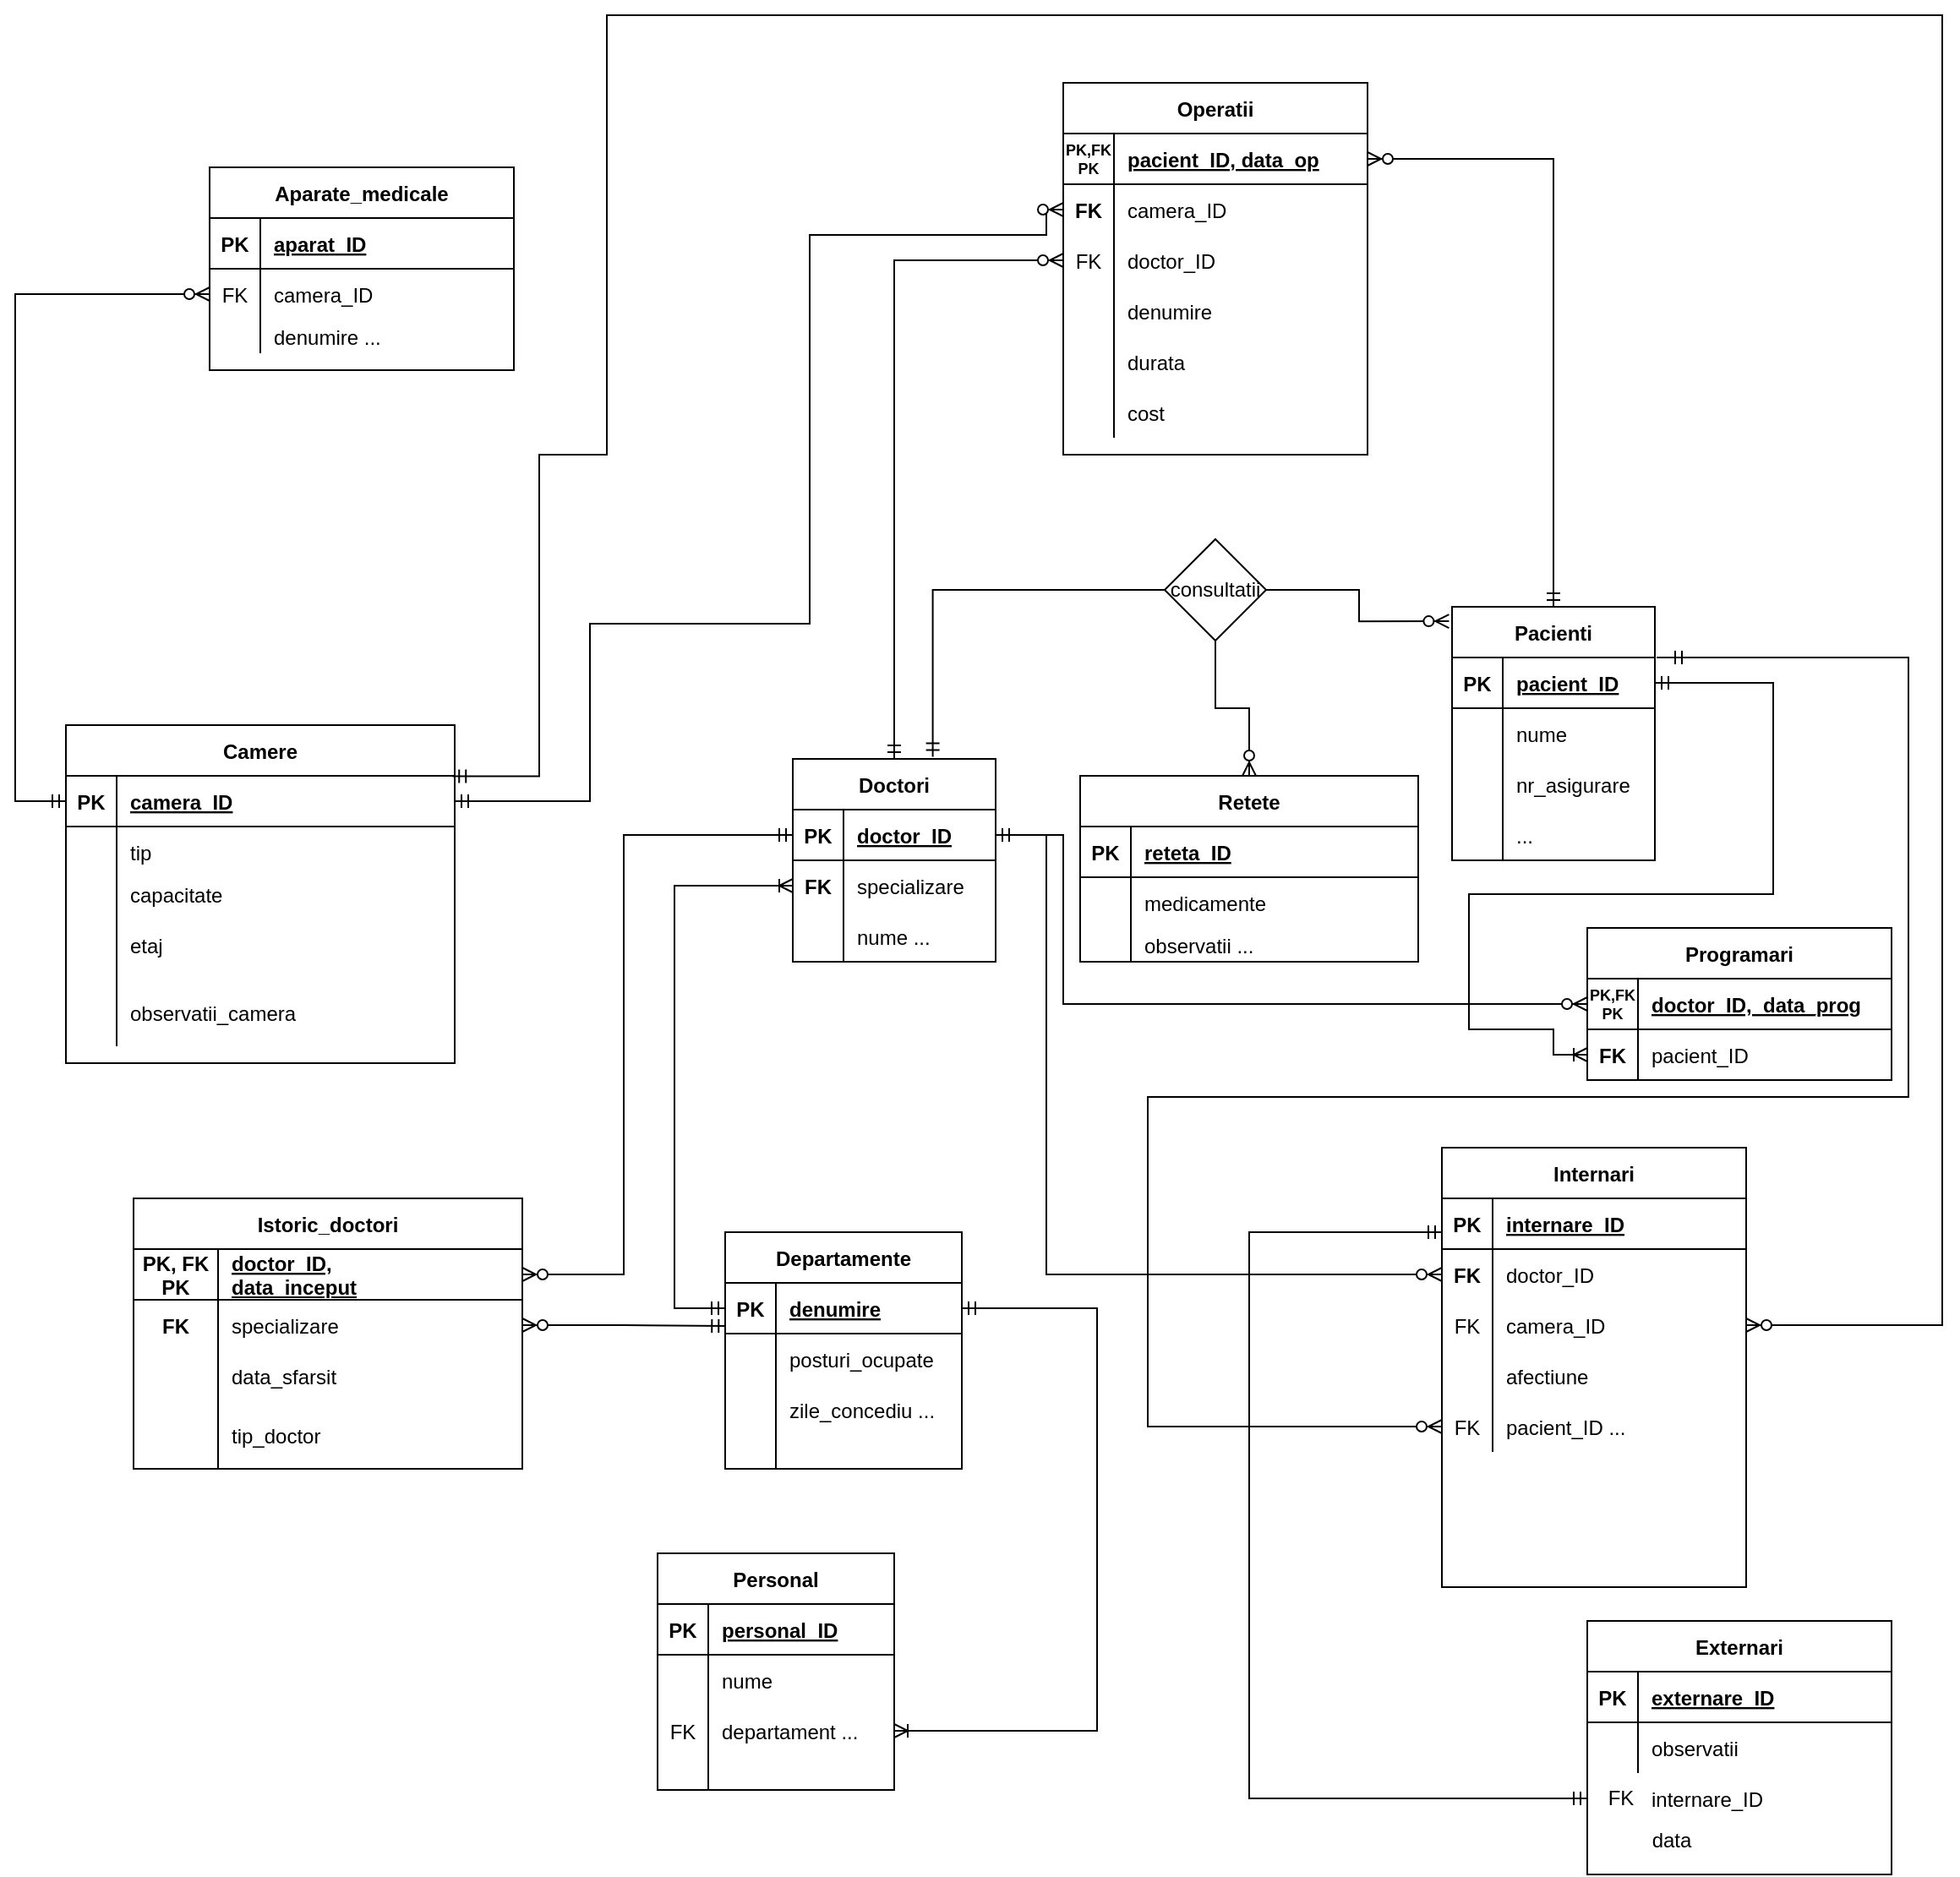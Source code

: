 <mxfile version="14.7.1" type="device"><diagram id="8ZldRxzCx6d4DAwjMhOA" name="Page-1"><mxGraphModel dx="3494" dy="3937" grid="1" gridSize="10" guides="1" tooltips="1" connect="1" arrows="1" fold="1" page="1" pageScale="1" pageWidth="2500" pageHeight="3500" math="0" shadow="0"><root><mxCell id="0"/><mxCell id="1" parent="0"/><mxCell id="UroVToRw_kuczJ6764bE-1" style="edgeStyle=orthogonalEdgeStyle;rounded=0;orthogonalLoop=1;jettySize=auto;html=1;entryX=1;entryY=0.5;entryDx=0;entryDy=0;endArrow=none;endFill=0;startArrow=ERzeroToMany;startFill=1;exitX=-0.015;exitY=0.057;exitDx=0;exitDy=0;exitPerimeter=0;" parent="1" source="UroVToRw_kuczJ6764bE-166" target="UroVToRw_kuczJ6764bE-25" edge="1"><mxGeometry relative="1" as="geometry"><mxPoint x="580" y="340" as="sourcePoint"/></mxGeometry></mxCell><mxCell id="UroVToRw_kuczJ6764bE-5" style="edgeStyle=orthogonalEdgeStyle;rounded=0;orthogonalLoop=1;jettySize=auto;html=1;entryX=0.5;entryY=1;entryDx=0;entryDy=0;endArrow=none;endFill=0;startArrow=ERzeroToMany;startFill=1;exitX=0.5;exitY=0;exitDx=0;exitDy=0;" parent="1" source="UroVToRw_kuczJ6764bE-139" target="UroVToRw_kuczJ6764bE-25" edge="1"><mxGeometry relative="1" as="geometry"><mxPoint x="444" y="420" as="sourcePoint"/></mxGeometry></mxCell><mxCell id="UroVToRw_kuczJ6764bE-7" style="edgeStyle=orthogonalEdgeStyle;rounded=0;orthogonalLoop=1;jettySize=auto;html=1;endArrow=ERzeroToMany;endFill=1;startArrow=ERmandOne;startFill=0;entryX=0;entryY=0.5;entryDx=0;entryDy=0;exitX=0;exitY=0.5;exitDx=0;exitDy=0;" parent="1" source="UroVToRw_kuczJ6764bE-95" target="UroVToRw_kuczJ6764bE-45" edge="1"><mxGeometry relative="1" as="geometry"><Array as="points"><mxPoint x="-180" y="405"/><mxPoint x="-180" y="105"/></Array><mxPoint x="80" y="170" as="targetPoint"/><mxPoint x="25" y="330" as="sourcePoint"/></mxGeometry></mxCell><mxCell id="UroVToRw_kuczJ6764bE-20" style="edgeStyle=orthogonalEdgeStyle;rounded=0;orthogonalLoop=1;jettySize=auto;html=1;endArrow=ERmandOne;endFill=0;startArrow=ERmandOne;startFill=0;entryX=0;entryY=0.5;entryDx=0;entryDy=0;" parent="1" source="UroVToRw_kuczJ6764bE-123" target="xK3byIi1M1SAF1Bsn3qC-8" edge="1"><mxGeometry relative="1" as="geometry"><mxPoint x="750" y="760" as="sourcePoint"/><mxPoint x="745" y="890" as="targetPoint"/><Array as="points"><mxPoint x="550" y="660"/><mxPoint x="550" y="995"/></Array></mxGeometry></mxCell><mxCell id="UroVToRw_kuczJ6764bE-24" value="" style="edgeStyle=orthogonalEdgeStyle;rounded=0;orthogonalLoop=1;jettySize=auto;html=1;endArrow=ERmandOne;endFill=0;entryX=0.69;entryY=-0.01;entryDx=0;entryDy=0;entryPerimeter=0;" parent="1" source="UroVToRw_kuczJ6764bE-25" target="UroVToRw_kuczJ6764bE-187" edge="1"><mxGeometry relative="1" as="geometry"><mxPoint x="360" y="360" as="targetPoint"/></mxGeometry></mxCell><mxCell id="UroVToRw_kuczJ6764bE-25" value="consultatii" style="rhombus;whiteSpace=wrap;html=1;" parent="1" vertex="1"><mxGeometry x="500" y="250" width="60" height="60" as="geometry"/></mxCell><mxCell id="UroVToRw_kuczJ6764bE-26" style="edgeStyle=orthogonalEdgeStyle;rounded=0;orthogonalLoop=1;jettySize=auto;html=1;endArrow=ERzeroToMany;endFill=1;startArrow=ERmandOne;startFill=0;entryX=0;entryY=0.5;entryDx=0;entryDy=0;" parent="1" target="UroVToRw_kuczJ6764bE-136" edge="1"><mxGeometry relative="1" as="geometry"><Array as="points"><mxPoint x="791" y="320"/><mxPoint x="940" y="320"/><mxPoint x="940" y="580"/><mxPoint x="490" y="580"/><mxPoint x="490" y="775"/></Array><mxPoint x="810" y="320" as="sourcePoint"/><mxPoint x="640" y="610" as="targetPoint"/></mxGeometry></mxCell><mxCell id="UroVToRw_kuczJ6764bE-28" style="edgeStyle=orthogonalEdgeStyle;rounded=0;orthogonalLoop=1;jettySize=auto;html=1;endArrow=ERoneToMany;endFill=0;startArrow=ERmandOne;startFill=0;entryX=1;entryY=0.5;entryDx=0;entryDy=0;exitX=1;exitY=0.5;exitDx=0;exitDy=0;" parent="1" source="UroVToRw_kuczJ6764bE-202" target="UroVToRw_kuczJ6764bE-222" edge="1"><mxGeometry relative="1" as="geometry"><Array as="points"><mxPoint x="460" y="705"/><mxPoint x="460" y="955"/></Array><mxPoint x="460" y="760" as="sourcePoint"/><mxPoint x="289.96" y="930.68" as="targetPoint"/></mxGeometry></mxCell><mxCell id="UroVToRw_kuczJ6764bE-33" style="edgeStyle=orthogonalEdgeStyle;rounded=0;orthogonalLoop=1;jettySize=auto;html=1;endArrow=ERzeroToMany;endFill=1;startArrow=ERmandOne;startFill=0;exitX=1;exitY=0.5;exitDx=0;exitDy=0;entryX=0;entryY=0.5;entryDx=0;entryDy=0;" parent="1" source="UroVToRw_kuczJ6764bE-95" target="UroVToRw_kuczJ6764bE-63" edge="1"><mxGeometry relative="1" as="geometry"><Array as="points"><mxPoint x="160" y="405"/><mxPoint x="160" y="300"/><mxPoint x="290" y="300"/><mxPoint x="290" y="70"/><mxPoint x="430" y="70"/><mxPoint x="430" y="55"/></Array><mxPoint x="430" y="190" as="targetPoint"/><mxPoint x="75" y="350" as="sourcePoint"/></mxGeometry></mxCell><mxCell id="UroVToRw_kuczJ6764bE-35" style="edgeStyle=orthogonalEdgeStyle;rounded=0;orthogonalLoop=1;jettySize=auto;html=1;endArrow=ERzeroToMany;endFill=1;startArrow=ERmandOne;startFill=0;exitX=0.994;exitY=0.01;exitDx=0;exitDy=0;exitPerimeter=0;entryX=1;entryY=0.5;entryDx=0;entryDy=0;" parent="1" source="UroVToRw_kuczJ6764bE-95" target="UroVToRw_kuczJ6764bE-130" edge="1"><mxGeometry relative="1" as="geometry"><Array as="points"><mxPoint x="130" y="390"/><mxPoint x="130" y="200"/><mxPoint x="170" y="200"/><mxPoint x="170" y="-60"/><mxPoint x="960" y="-60"/><mxPoint x="960" y="715"/></Array><mxPoint x="75" y="340" as="sourcePoint"/><mxPoint x="840" y="600" as="targetPoint"/></mxGeometry></mxCell><object label="Aparate_medicale" Customer="ana" id="UroVToRw_kuczJ6764bE-38"><mxCell style="shape=table;startSize=30;container=1;collapsible=1;childLayout=tableLayout;fixedRows=1;rowLines=0;fontStyle=1;align=center;resizeLast=1;columnLines=1;" parent="1" vertex="1"><mxGeometry x="-65" y="30" width="180" height="120" as="geometry"/></mxCell></object><mxCell id="UroVToRw_kuczJ6764bE-39" value="" style="shape=partialRectangle;collapsible=0;dropTarget=0;pointerEvents=0;fillColor=none;top=0;left=0;bottom=1;right=0;points=[[0,0.5],[1,0.5]];portConstraint=eastwest;" parent="UroVToRw_kuczJ6764bE-38" vertex="1"><mxGeometry y="30" width="180" height="30" as="geometry"/></mxCell><mxCell id="UroVToRw_kuczJ6764bE-40" value="PK" style="shape=partialRectangle;connectable=0;fillColor=none;top=0;left=0;bottom=0;right=0;fontStyle=1;overflow=hidden;" parent="UroVToRw_kuczJ6764bE-39" vertex="1"><mxGeometry width="30" height="30" as="geometry"/></mxCell><mxCell id="UroVToRw_kuczJ6764bE-41" value="aparat_ID" style="shape=partialRectangle;connectable=0;fillColor=none;top=0;left=0;bottom=0;right=0;align=left;spacingLeft=6;fontStyle=5;overflow=hidden;" parent="UroVToRw_kuczJ6764bE-39" vertex="1"><mxGeometry x="30" width="150" height="30" as="geometry"/></mxCell><mxCell id="UroVToRw_kuczJ6764bE-45" value="" style="shape=partialRectangle;collapsible=0;dropTarget=0;pointerEvents=0;fillColor=none;top=0;left=0;bottom=0;right=0;points=[[0,0.5],[1,0.5]];portConstraint=eastwest;" parent="UroVToRw_kuczJ6764bE-38" vertex="1"><mxGeometry y="60" width="180" height="30" as="geometry"/></mxCell><mxCell id="UroVToRw_kuczJ6764bE-46" value="FK" style="shape=partialRectangle;connectable=0;fillColor=none;top=0;left=0;bottom=0;right=0;editable=1;overflow=hidden;" parent="UroVToRw_kuczJ6764bE-45" vertex="1"><mxGeometry width="30" height="30" as="geometry"/></mxCell><mxCell id="UroVToRw_kuczJ6764bE-47" value="camera_ID" style="shape=partialRectangle;connectable=0;fillColor=none;top=0;left=0;bottom=0;right=0;align=left;spacingLeft=6;overflow=hidden;" parent="UroVToRw_kuczJ6764bE-45" vertex="1"><mxGeometry x="30" width="150" height="30" as="geometry"/></mxCell><mxCell id="UroVToRw_kuczJ6764bE-48" style="shape=partialRectangle;collapsible=0;dropTarget=0;pointerEvents=0;fillColor=none;top=0;left=0;bottom=0;right=0;points=[[0,0.5],[1,0.5]];portConstraint=eastwest;" parent="UroVToRw_kuczJ6764bE-38" vertex="1"><mxGeometry y="90" width="180" height="20" as="geometry"/></mxCell><mxCell id="UroVToRw_kuczJ6764bE-49" value="&#10;&#10;&#10;&#10;&#10;&#10;&#10;&#10;&#10;&#10;&#10;&#10;&#10;&#10;&#10;&#10;&#10;&lt;span lang=&quot;RO&quot; style=&quot;font-size: 10.5pt ; font-family: &amp;quot;raleway&amp;quot; , &amp;quot;serif&amp;quot; ; color: #444444&quot;&gt;denumire&lt;/span&gt;&#10;&#10;&#10;&#10;" style="shape=partialRectangle;connectable=0;fillColor=none;top=0;left=0;bottom=0;right=0;editable=1;overflow=hidden;" parent="UroVToRw_kuczJ6764bE-48" vertex="1"><mxGeometry width="30" height="20" as="geometry"/></mxCell><mxCell id="UroVToRw_kuczJ6764bE-50" value="denumire ..." style="shape=partialRectangle;connectable=0;fillColor=none;top=0;left=0;bottom=0;right=0;align=left;spacingLeft=6;overflow=hidden;" parent="UroVToRw_kuczJ6764bE-48" vertex="1"><mxGeometry x="30" width="150" height="20" as="geometry"/></mxCell><object label="Operatii" Customer="ana" id="UroVToRw_kuczJ6764bE-59"><mxCell style="shape=table;startSize=30;container=1;collapsible=1;childLayout=tableLayout;fixedRows=1;rowLines=0;fontStyle=1;align=center;resizeLast=1;columnLines=1;" parent="1" vertex="1"><mxGeometry x="440" y="-20" width="180" height="220" as="geometry"/></mxCell></object><mxCell id="UroVToRw_kuczJ6764bE-60" value="" style="shape=partialRectangle;collapsible=0;dropTarget=0;pointerEvents=0;fillColor=none;top=0;left=0;bottom=1;right=0;points=[[0,0.5],[1,0.5]];portConstraint=eastwest;" parent="UroVToRw_kuczJ6764bE-59" vertex="1"><mxGeometry y="30" width="180" height="30" as="geometry"/></mxCell><mxCell id="UroVToRw_kuczJ6764bE-61" value="PK,FK&#10;PK" style="shape=partialRectangle;connectable=0;fillColor=none;top=0;left=0;bottom=0;right=0;fontStyle=1;overflow=hidden;fontSize=9;" parent="UroVToRw_kuczJ6764bE-60" vertex="1"><mxGeometry width="30" height="30" as="geometry"/></mxCell><mxCell id="UroVToRw_kuczJ6764bE-62" value="pacient_ID, data_op" style="shape=partialRectangle;connectable=0;fillColor=none;top=0;left=0;bottom=0;right=0;align=left;spacingLeft=6;fontStyle=5;overflow=hidden;" parent="UroVToRw_kuczJ6764bE-60" vertex="1"><mxGeometry x="30" width="150" height="30" as="geometry"/></mxCell><mxCell id="UroVToRw_kuczJ6764bE-63" style="shape=partialRectangle;collapsible=0;dropTarget=0;pointerEvents=0;fillColor=none;top=0;left=0;bottom=0;right=0;points=[[0,0.5],[1,0.5]];portConstraint=eastwest;" parent="UroVToRw_kuczJ6764bE-59" vertex="1"><mxGeometry y="60" width="180" height="30" as="geometry"/></mxCell><mxCell id="UroVToRw_kuczJ6764bE-64" value="FK" style="shape=partialRectangle;connectable=0;fillColor=none;top=0;left=0;bottom=0;right=0;fontStyle=1;overflow=hidden;" parent="UroVToRw_kuczJ6764bE-63" vertex="1"><mxGeometry width="30" height="30" as="geometry"/></mxCell><mxCell id="UroVToRw_kuczJ6764bE-65" value="camera_ID" style="shape=partialRectangle;connectable=0;fillColor=none;top=0;left=0;bottom=0;right=0;align=left;spacingLeft=6;fontStyle=0;overflow=hidden;" parent="UroVToRw_kuczJ6764bE-63" vertex="1"><mxGeometry x="30" width="150" height="30" as="geometry"/></mxCell><mxCell id="UroVToRw_kuczJ6764bE-66" value="" style="shape=partialRectangle;collapsible=0;dropTarget=0;pointerEvents=0;fillColor=none;top=0;left=0;bottom=0;right=0;points=[[0,0.5],[1,0.5]];portConstraint=eastwest;" parent="UroVToRw_kuczJ6764bE-59" vertex="1"><mxGeometry y="90" width="180" height="30" as="geometry"/></mxCell><mxCell id="UroVToRw_kuczJ6764bE-67" value="FK" style="shape=partialRectangle;connectable=0;fillColor=none;top=0;left=0;bottom=0;right=0;editable=1;overflow=hidden;" parent="UroVToRw_kuczJ6764bE-66" vertex="1"><mxGeometry width="30" height="30" as="geometry"/></mxCell><mxCell id="UroVToRw_kuczJ6764bE-68" value="doctor_ID" style="shape=partialRectangle;connectable=0;fillColor=none;top=0;left=0;bottom=0;right=0;align=left;spacingLeft=6;overflow=hidden;" parent="UroVToRw_kuczJ6764bE-66" vertex="1"><mxGeometry x="30" width="150" height="30" as="geometry"/></mxCell><mxCell id="UroVToRw_kuczJ6764bE-69" value="" style="shape=partialRectangle;collapsible=0;dropTarget=0;pointerEvents=0;fillColor=none;top=0;left=0;bottom=0;right=0;points=[[0,0.5],[1,0.5]];portConstraint=eastwest;" parent="UroVToRw_kuczJ6764bE-59" vertex="1"><mxGeometry y="120" width="180" height="30" as="geometry"/></mxCell><mxCell id="UroVToRw_kuczJ6764bE-70" value="" style="shape=partialRectangle;connectable=0;fillColor=none;top=0;left=0;bottom=0;right=0;editable=1;overflow=hidden;" parent="UroVToRw_kuczJ6764bE-69" vertex="1"><mxGeometry width="30" height="30" as="geometry"/></mxCell><mxCell id="UroVToRw_kuczJ6764bE-71" value="denumire" style="shape=partialRectangle;connectable=0;fillColor=none;top=0;left=0;bottom=0;right=0;align=left;spacingLeft=6;overflow=hidden;" parent="UroVToRw_kuczJ6764bE-69" vertex="1"><mxGeometry x="30" width="150" height="30" as="geometry"/></mxCell><mxCell id="UroVToRw_kuczJ6764bE-72" style="shape=partialRectangle;collapsible=0;dropTarget=0;pointerEvents=0;fillColor=none;top=0;left=0;bottom=0;right=0;points=[[0,0.5],[1,0.5]];portConstraint=eastwest;" parent="UroVToRw_kuczJ6764bE-59" vertex="1"><mxGeometry y="150" width="180" height="30" as="geometry"/></mxCell><mxCell id="UroVToRw_kuczJ6764bE-73" style="shape=partialRectangle;connectable=0;fillColor=none;top=0;left=0;bottom=0;right=0;editable=1;overflow=hidden;" parent="UroVToRw_kuczJ6764bE-72" vertex="1"><mxGeometry width="30" height="30" as="geometry"/></mxCell><mxCell id="UroVToRw_kuczJ6764bE-74" value="durata" style="shape=partialRectangle;connectable=0;fillColor=none;top=0;left=0;bottom=0;right=0;align=left;spacingLeft=6;overflow=hidden;" parent="UroVToRw_kuczJ6764bE-72" vertex="1"><mxGeometry x="30" width="150" height="30" as="geometry"/></mxCell><mxCell id="UroVToRw_kuczJ6764bE-75" style="shape=partialRectangle;collapsible=0;dropTarget=0;pointerEvents=0;fillColor=none;top=0;left=0;bottom=0;right=0;points=[[0,0.5],[1,0.5]];portConstraint=eastwest;" parent="UroVToRw_kuczJ6764bE-59" vertex="1"><mxGeometry y="180" width="180" height="30" as="geometry"/></mxCell><mxCell id="UroVToRw_kuczJ6764bE-76" style="shape=partialRectangle;connectable=0;fillColor=none;top=0;left=0;bottom=0;right=0;editable=1;overflow=hidden;" parent="UroVToRw_kuczJ6764bE-75" vertex="1"><mxGeometry width="30" height="30" as="geometry"/></mxCell><mxCell id="UroVToRw_kuczJ6764bE-77" value="cost" style="shape=partialRectangle;connectable=0;fillColor=none;top=0;left=0;bottom=0;right=0;align=left;spacingLeft=6;overflow=hidden;" parent="UroVToRw_kuczJ6764bE-75" vertex="1"><mxGeometry x="30" width="150" height="30" as="geometry"/></mxCell><object label="Istoric_doctori" Customer="ana" id="UroVToRw_kuczJ6764bE-78"><mxCell style="shape=table;startSize=30;container=1;collapsible=1;childLayout=tableLayout;fixedRows=1;rowLines=0;fontStyle=1;align=center;resizeLast=1;columnLines=1;" parent="1" vertex="1"><mxGeometry x="-110" y="640" width="230" height="160" as="geometry"/></mxCell></object><mxCell id="UroVToRw_kuczJ6764bE-79" value="" style="shape=partialRectangle;collapsible=0;dropTarget=0;pointerEvents=0;fillColor=none;top=0;left=0;bottom=1;right=0;points=[[0,0.5],[1,0.5]];portConstraint=eastwest;" parent="UroVToRw_kuczJ6764bE-78" vertex="1"><mxGeometry y="30" width="230" height="30" as="geometry"/></mxCell><mxCell id="UroVToRw_kuczJ6764bE-80" value="PK, FK&#10;PK" style="shape=partialRectangle;connectable=0;fillColor=none;top=0;left=0;bottom=0;right=0;fontStyle=1;overflow=hidden;" parent="UroVToRw_kuczJ6764bE-79" vertex="1"><mxGeometry width="50" height="30" as="geometry"/></mxCell><mxCell id="UroVToRw_kuczJ6764bE-81" value="doctor_ID, &#10;data_inceput" style="shape=partialRectangle;connectable=0;fillColor=none;top=0;left=0;bottom=0;right=0;align=left;spacingLeft=6;fontStyle=5;overflow=hidden;" parent="UroVToRw_kuczJ6764bE-79" vertex="1"><mxGeometry x="50" width="180" height="30" as="geometry"/></mxCell><mxCell id="UroVToRw_kuczJ6764bE-82" style="shape=partialRectangle;collapsible=0;dropTarget=0;pointerEvents=0;fillColor=none;top=0;left=0;bottom=0;right=0;points=[[0,0.5],[1,0.5]];portConstraint=eastwest;" parent="UroVToRw_kuczJ6764bE-78" vertex="1"><mxGeometry y="60" width="230" height="30" as="geometry"/></mxCell><mxCell id="UroVToRw_kuczJ6764bE-83" value="FK" style="shape=partialRectangle;connectable=0;fillColor=none;top=0;left=0;bottom=0;right=0;fontStyle=1;overflow=hidden;" parent="UroVToRw_kuczJ6764bE-82" vertex="1"><mxGeometry width="50" height="30" as="geometry"/></mxCell><mxCell id="UroVToRw_kuczJ6764bE-84" value="specializare" style="shape=partialRectangle;connectable=0;fillColor=none;top=0;left=0;bottom=0;right=0;align=left;spacingLeft=6;fontStyle=0;overflow=hidden;" parent="UroVToRw_kuczJ6764bE-82" vertex="1"><mxGeometry x="50" width="180" height="30" as="geometry"/></mxCell><mxCell id="UroVToRw_kuczJ6764bE-85" value="" style="shape=partialRectangle;collapsible=0;dropTarget=0;pointerEvents=0;fillColor=none;top=0;left=0;bottom=0;right=0;points=[[0,0.5],[1,0.5]];portConstraint=eastwest;" parent="UroVToRw_kuczJ6764bE-78" vertex="1"><mxGeometry y="90" width="230" height="30" as="geometry"/></mxCell><mxCell id="UroVToRw_kuczJ6764bE-86" value="" style="shape=partialRectangle;connectable=0;fillColor=none;top=0;left=0;bottom=0;right=0;editable=1;overflow=hidden;" parent="UroVToRw_kuczJ6764bE-85" vertex="1"><mxGeometry width="50" height="30" as="geometry"/></mxCell><mxCell id="UroVToRw_kuczJ6764bE-87" value="data_sfarsit" style="shape=partialRectangle;connectable=0;fillColor=none;top=0;left=0;bottom=0;right=0;align=left;spacingLeft=6;overflow=hidden;" parent="UroVToRw_kuczJ6764bE-85" vertex="1"><mxGeometry x="50" width="180" height="30" as="geometry"/></mxCell><mxCell id="UroVToRw_kuczJ6764bE-88" style="shape=partialRectangle;collapsible=0;dropTarget=0;pointerEvents=0;fillColor=none;top=0;left=0;bottom=0;right=0;points=[[0,0.5],[1,0.5]];portConstraint=eastwest;" parent="UroVToRw_kuczJ6764bE-78" vertex="1"><mxGeometry y="120" width="230" height="40" as="geometry"/></mxCell><mxCell id="UroVToRw_kuczJ6764bE-89" style="shape=partialRectangle;connectable=0;fillColor=none;top=0;left=0;bottom=0;right=0;editable=1;overflow=hidden;" parent="UroVToRw_kuczJ6764bE-88" vertex="1"><mxGeometry width="50" height="40" as="geometry"/></mxCell><mxCell id="UroVToRw_kuczJ6764bE-90" value="tip_doctor" style="shape=partialRectangle;connectable=0;fillColor=none;top=0;left=0;bottom=0;right=0;align=left;spacingLeft=6;overflow=hidden;" parent="UroVToRw_kuczJ6764bE-88" vertex="1"><mxGeometry x="50" width="180" height="40" as="geometry"/></mxCell><object label="Camere" Customer="ana" id="UroVToRw_kuczJ6764bE-94"><mxCell style="shape=table;startSize=30;container=1;collapsible=1;childLayout=tableLayout;fixedRows=1;rowLines=0;fontStyle=1;align=center;resizeLast=1;columnLines=1;" parent="1" vertex="1"><mxGeometry x="-150" y="360" width="230" height="200" as="geometry"/></mxCell></object><mxCell id="UroVToRw_kuczJ6764bE-95" value="" style="shape=partialRectangle;collapsible=0;dropTarget=0;pointerEvents=0;fillColor=none;top=0;left=0;bottom=1;right=0;points=[[0,0.5],[1,0.5]];portConstraint=eastwest;" parent="UroVToRw_kuczJ6764bE-94" vertex="1"><mxGeometry y="30" width="230" height="30" as="geometry"/></mxCell><mxCell id="UroVToRw_kuczJ6764bE-96" value="PK" style="shape=partialRectangle;connectable=0;fillColor=none;top=0;left=0;bottom=0;right=0;fontStyle=1;overflow=hidden;" parent="UroVToRw_kuczJ6764bE-95" vertex="1"><mxGeometry width="30" height="30" as="geometry"/></mxCell><mxCell id="UroVToRw_kuczJ6764bE-97" value="camera_ID" style="shape=partialRectangle;connectable=0;fillColor=none;top=0;left=0;bottom=0;right=0;align=left;spacingLeft=6;fontStyle=5;overflow=hidden;" parent="UroVToRw_kuczJ6764bE-95" vertex="1"><mxGeometry x="30" width="200" height="30" as="geometry"/></mxCell><mxCell id="UroVToRw_kuczJ6764bE-98" style="shape=partialRectangle;collapsible=0;dropTarget=0;pointerEvents=0;fillColor=none;top=0;left=0;bottom=0;right=0;points=[[0,0.5],[1,0.5]];portConstraint=eastwest;" parent="UroVToRw_kuczJ6764bE-94" vertex="1"><mxGeometry y="60" width="230" height="30" as="geometry"/></mxCell><mxCell id="UroVToRw_kuczJ6764bE-99" style="shape=partialRectangle;connectable=0;fillColor=none;top=0;left=0;bottom=0;right=0;fontStyle=1;overflow=hidden;" parent="UroVToRw_kuczJ6764bE-98" vertex="1"><mxGeometry width="30" height="30" as="geometry"/></mxCell><mxCell id="UroVToRw_kuczJ6764bE-100" value="tip" style="shape=partialRectangle;connectable=0;fillColor=none;top=0;left=0;bottom=0;right=0;align=left;spacingLeft=6;fontStyle=0;overflow=hidden;" parent="UroVToRw_kuczJ6764bE-98" vertex="1"><mxGeometry x="30" width="200" height="30" as="geometry"/></mxCell><mxCell id="UroVToRw_kuczJ6764bE-101" value="" style="shape=partialRectangle;collapsible=0;dropTarget=0;pointerEvents=0;fillColor=none;top=0;left=0;bottom=0;right=0;points=[[0,0.5],[1,0.5]];portConstraint=eastwest;" parent="UroVToRw_kuczJ6764bE-94" vertex="1"><mxGeometry y="90" width="230" height="20" as="geometry"/></mxCell><mxCell id="UroVToRw_kuczJ6764bE-102" value="" style="shape=partialRectangle;connectable=0;fillColor=none;top=0;left=0;bottom=0;right=0;editable=1;overflow=hidden;" parent="UroVToRw_kuczJ6764bE-101" vertex="1"><mxGeometry width="30" height="20" as="geometry"/></mxCell><mxCell id="UroVToRw_kuczJ6764bE-103" value="capacitate" style="shape=partialRectangle;connectable=0;fillColor=none;top=0;left=0;bottom=0;right=0;align=left;spacingLeft=6;overflow=hidden;" parent="UroVToRw_kuczJ6764bE-101" vertex="1"><mxGeometry x="30" width="200" height="20" as="geometry"/></mxCell><mxCell id="UroVToRw_kuczJ6764bE-104" style="shape=partialRectangle;collapsible=0;dropTarget=0;pointerEvents=0;fillColor=none;top=0;left=0;bottom=0;right=0;points=[[0,0.5],[1,0.5]];portConstraint=eastwest;" parent="UroVToRw_kuczJ6764bE-94" vertex="1"><mxGeometry y="110" width="230" height="40" as="geometry"/></mxCell><mxCell id="UroVToRw_kuczJ6764bE-105" style="shape=partialRectangle;connectable=0;fillColor=none;top=0;left=0;bottom=0;right=0;editable=1;overflow=hidden;" parent="UroVToRw_kuczJ6764bE-104" vertex="1"><mxGeometry width="30" height="40" as="geometry"/></mxCell><mxCell id="UroVToRw_kuczJ6764bE-106" value="etaj" style="shape=partialRectangle;connectable=0;fillColor=none;top=0;left=0;bottom=0;right=0;align=left;spacingLeft=6;overflow=hidden;" parent="UroVToRw_kuczJ6764bE-104" vertex="1"><mxGeometry x="30" width="200" height="40" as="geometry"/></mxCell><mxCell id="UroVToRw_kuczJ6764bE-107" style="shape=partialRectangle;collapsible=0;dropTarget=0;pointerEvents=0;fillColor=none;top=0;left=0;bottom=0;right=0;points=[[0,0.5],[1,0.5]];portConstraint=eastwest;" parent="UroVToRw_kuczJ6764bE-94" vertex="1"><mxGeometry y="150" width="230" height="40" as="geometry"/></mxCell><mxCell id="UroVToRw_kuczJ6764bE-108" style="shape=partialRectangle;connectable=0;fillColor=none;top=0;left=0;bottom=0;right=0;editable=1;overflow=hidden;" parent="UroVToRw_kuczJ6764bE-107" vertex="1"><mxGeometry width="30" height="40" as="geometry"/></mxCell><mxCell id="UroVToRw_kuczJ6764bE-109" value="observatii_camera" style="shape=partialRectangle;connectable=0;fillColor=none;top=0;left=0;bottom=0;right=0;align=left;spacingLeft=6;overflow=hidden;" parent="UroVToRw_kuczJ6764bE-107" vertex="1"><mxGeometry x="30" width="200" height="40" as="geometry"/></mxCell><object label="Externari" Customer="ana" id="UroVToRw_kuczJ6764bE-112"><mxCell style="shape=table;startSize=30;container=1;collapsible=1;childLayout=tableLayout;fixedRows=1;rowLines=0;fontStyle=1;align=center;resizeLast=1;columnLines=1;" parent="1" vertex="1"><mxGeometry x="750" y="890" width="180" height="150" as="geometry"/></mxCell></object><mxCell id="UroVToRw_kuczJ6764bE-113" value="" style="shape=partialRectangle;collapsible=0;dropTarget=0;pointerEvents=0;fillColor=none;top=0;left=0;bottom=1;right=0;points=[[0,0.5],[1,0.5]];portConstraint=eastwest;" parent="UroVToRw_kuczJ6764bE-112" vertex="1"><mxGeometry y="30" width="180" height="30" as="geometry"/></mxCell><mxCell id="UroVToRw_kuczJ6764bE-114" value="PK" style="shape=partialRectangle;connectable=0;fillColor=none;top=0;left=0;bottom=0;right=0;fontStyle=1;overflow=hidden;" parent="UroVToRw_kuczJ6764bE-113" vertex="1"><mxGeometry width="30" height="30" as="geometry"/></mxCell><mxCell id="UroVToRw_kuczJ6764bE-115" value="externare_ID" style="shape=partialRectangle;connectable=0;fillColor=none;top=0;left=0;bottom=0;right=0;align=left;spacingLeft=6;fontStyle=5;overflow=hidden;" parent="UroVToRw_kuczJ6764bE-113" vertex="1"><mxGeometry x="30" width="150" height="30" as="geometry"/></mxCell><mxCell id="UroVToRw_kuczJ6764bE-116" style="shape=partialRectangle;collapsible=0;dropTarget=0;pointerEvents=0;fillColor=none;top=0;left=0;bottom=0;right=0;points=[[0,0.5],[1,0.5]];portConstraint=eastwest;" parent="UroVToRw_kuczJ6764bE-112" vertex="1"><mxGeometry y="60" width="180" height="30" as="geometry"/></mxCell><mxCell id="UroVToRw_kuczJ6764bE-117" style="shape=partialRectangle;connectable=0;fillColor=none;top=0;left=0;bottom=0;right=0;fontStyle=1;overflow=hidden;" parent="UroVToRw_kuczJ6764bE-116" vertex="1"><mxGeometry width="30" height="30" as="geometry"/></mxCell><mxCell id="UroVToRw_kuczJ6764bE-118" value="observatii" style="shape=partialRectangle;connectable=0;fillColor=none;top=0;left=0;bottom=0;right=0;align=left;spacingLeft=6;fontStyle=0;overflow=hidden;" parent="UroVToRw_kuczJ6764bE-116" vertex="1"><mxGeometry x="30" width="150" height="30" as="geometry"/></mxCell><object label="Internari" Customer="ana" id="UroVToRw_kuczJ6764bE-123"><mxCell style="shape=table;startSize=30;container=1;collapsible=1;childLayout=tableLayout;fixedRows=1;rowLines=0;fontStyle=1;align=center;resizeLast=1;columnLines=1;" parent="1" vertex="1"><mxGeometry x="664" y="610" width="180" height="260" as="geometry"/></mxCell></object><mxCell id="UroVToRw_kuczJ6764bE-124" value="" style="shape=partialRectangle;collapsible=0;dropTarget=0;pointerEvents=0;fillColor=none;top=0;left=0;bottom=1;right=0;points=[[0,0.5],[1,0.5]];portConstraint=eastwest;" parent="UroVToRw_kuczJ6764bE-123" vertex="1"><mxGeometry y="30" width="180" height="30" as="geometry"/></mxCell><mxCell id="UroVToRw_kuczJ6764bE-125" value="PK" style="shape=partialRectangle;connectable=0;fillColor=none;top=0;left=0;bottom=0;right=0;fontStyle=1;overflow=hidden;" parent="UroVToRw_kuczJ6764bE-124" vertex="1"><mxGeometry width="30" height="30" as="geometry"/></mxCell><mxCell id="UroVToRw_kuczJ6764bE-126" value="internare_ID" style="shape=partialRectangle;connectable=0;fillColor=none;top=0;left=0;bottom=0;right=0;align=left;spacingLeft=6;fontStyle=5;overflow=hidden;" parent="UroVToRw_kuczJ6764bE-124" vertex="1"><mxGeometry x="30" width="150" height="30" as="geometry"/></mxCell><mxCell id="UroVToRw_kuczJ6764bE-127" style="shape=partialRectangle;collapsible=0;dropTarget=0;pointerEvents=0;fillColor=none;top=0;left=0;bottom=0;right=0;points=[[0,0.5],[1,0.5]];portConstraint=eastwest;" parent="UroVToRw_kuczJ6764bE-123" vertex="1"><mxGeometry y="60" width="180" height="30" as="geometry"/></mxCell><mxCell id="UroVToRw_kuczJ6764bE-128" value="FK" style="shape=partialRectangle;connectable=0;fillColor=none;top=0;left=0;bottom=0;right=0;fontStyle=1;overflow=hidden;" parent="UroVToRw_kuczJ6764bE-127" vertex="1"><mxGeometry width="30" height="30" as="geometry"/></mxCell><mxCell id="UroVToRw_kuczJ6764bE-129" value="doctor_ID" style="shape=partialRectangle;connectable=0;fillColor=none;top=0;left=0;bottom=0;right=0;align=left;spacingLeft=6;fontStyle=0;overflow=hidden;" parent="UroVToRw_kuczJ6764bE-127" vertex="1"><mxGeometry x="30" width="150" height="30" as="geometry"/></mxCell><mxCell id="UroVToRw_kuczJ6764bE-130" value="" style="shape=partialRectangle;collapsible=0;dropTarget=0;pointerEvents=0;fillColor=none;top=0;left=0;bottom=0;right=0;points=[[0,0.5],[1,0.5]];portConstraint=eastwest;" parent="UroVToRw_kuczJ6764bE-123" vertex="1"><mxGeometry y="90" width="180" height="30" as="geometry"/></mxCell><mxCell id="UroVToRw_kuczJ6764bE-131" value="FK" style="shape=partialRectangle;connectable=0;fillColor=none;top=0;left=0;bottom=0;right=0;editable=1;overflow=hidden;" parent="UroVToRw_kuczJ6764bE-130" vertex="1"><mxGeometry width="30" height="30" as="geometry"/></mxCell><mxCell id="UroVToRw_kuczJ6764bE-132" value="camera_ID" style="shape=partialRectangle;connectable=0;fillColor=none;top=0;left=0;bottom=0;right=0;align=left;spacingLeft=6;overflow=hidden;" parent="UroVToRw_kuczJ6764bE-130" vertex="1"><mxGeometry x="30" width="150" height="30" as="geometry"/></mxCell><mxCell id="UroVToRw_kuczJ6764bE-133" value="" style="shape=partialRectangle;collapsible=0;dropTarget=0;pointerEvents=0;fillColor=none;top=0;left=0;bottom=0;right=0;points=[[0,0.5],[1,0.5]];portConstraint=eastwest;" parent="UroVToRw_kuczJ6764bE-123" vertex="1"><mxGeometry y="120" width="180" height="30" as="geometry"/></mxCell><mxCell id="UroVToRw_kuczJ6764bE-134" value="" style="shape=partialRectangle;connectable=0;fillColor=none;top=0;left=0;bottom=0;right=0;editable=1;overflow=hidden;" parent="UroVToRw_kuczJ6764bE-133" vertex="1"><mxGeometry width="30" height="30" as="geometry"/></mxCell><mxCell id="UroVToRw_kuczJ6764bE-135" value="afectiune" style="shape=partialRectangle;connectable=0;fillColor=none;top=0;left=0;bottom=0;right=0;align=left;spacingLeft=6;overflow=hidden;" parent="UroVToRw_kuczJ6764bE-133" vertex="1"><mxGeometry x="30" width="150" height="30" as="geometry"/></mxCell><mxCell id="UroVToRw_kuczJ6764bE-136" value="" style="shape=partialRectangle;collapsible=0;dropTarget=0;pointerEvents=0;fillColor=none;top=0;left=0;bottom=0;right=0;points=[[0,0.5],[1,0.5]];portConstraint=eastwest;" parent="UroVToRw_kuczJ6764bE-123" vertex="1"><mxGeometry y="150" width="180" height="30" as="geometry"/></mxCell><mxCell id="UroVToRw_kuczJ6764bE-137" value="FK" style="shape=partialRectangle;connectable=0;fillColor=none;top=0;left=0;bottom=0;right=0;editable=1;overflow=hidden;" parent="UroVToRw_kuczJ6764bE-136" vertex="1"><mxGeometry width="30" height="30" as="geometry"/></mxCell><mxCell id="UroVToRw_kuczJ6764bE-138" value="pacient_ID ..." style="shape=partialRectangle;connectable=0;fillColor=none;top=0;left=0;bottom=0;right=0;align=left;spacingLeft=6;overflow=hidden;" parent="UroVToRw_kuczJ6764bE-136" vertex="1"><mxGeometry x="30" width="150" height="30" as="geometry"/></mxCell><object label="Retete" Customer="ana" id="UroVToRw_kuczJ6764bE-139"><mxCell style="shape=table;startSize=30;container=1;collapsible=1;childLayout=tableLayout;fixedRows=1;rowLines=0;fontStyle=1;align=center;resizeLast=1;columnLines=1;" parent="1" vertex="1"><mxGeometry x="450" y="390" width="200" height="110" as="geometry"/></mxCell></object><mxCell id="UroVToRw_kuczJ6764bE-140" value="" style="shape=partialRectangle;collapsible=0;dropTarget=0;pointerEvents=0;fillColor=none;top=0;left=0;bottom=1;right=0;points=[[0,0.5],[1,0.5]];portConstraint=eastwest;" parent="UroVToRw_kuczJ6764bE-139" vertex="1"><mxGeometry y="30" width="200" height="30" as="geometry"/></mxCell><mxCell id="UroVToRw_kuczJ6764bE-141" value="PK" style="shape=partialRectangle;connectable=0;fillColor=none;top=0;left=0;bottom=0;right=0;fontStyle=1;overflow=hidden;" parent="UroVToRw_kuczJ6764bE-140" vertex="1"><mxGeometry width="30" height="30" as="geometry"/></mxCell><mxCell id="UroVToRw_kuczJ6764bE-142" value="reteta_ID" style="shape=partialRectangle;connectable=0;fillColor=none;top=0;left=0;bottom=0;right=0;align=left;spacingLeft=6;fontStyle=5;overflow=hidden;" parent="UroVToRw_kuczJ6764bE-140" vertex="1"><mxGeometry x="30" width="170" height="30" as="geometry"/></mxCell><mxCell id="UroVToRw_kuczJ6764bE-143" style="shape=partialRectangle;collapsible=0;dropTarget=0;pointerEvents=0;fillColor=none;top=0;left=0;bottom=0;right=0;points=[[0,0.5],[1,0.5]];portConstraint=eastwest;" parent="UroVToRw_kuczJ6764bE-139" vertex="1"><mxGeometry y="60" width="200" height="30" as="geometry"/></mxCell><mxCell id="UroVToRw_kuczJ6764bE-144" style="shape=partialRectangle;connectable=0;fillColor=none;top=0;left=0;bottom=0;right=0;fontStyle=1;overflow=hidden;" parent="UroVToRw_kuczJ6764bE-143" vertex="1"><mxGeometry width="30" height="30" as="geometry"/></mxCell><mxCell id="UroVToRw_kuczJ6764bE-145" value="medicamente" style="shape=partialRectangle;connectable=0;fillColor=none;top=0;left=0;bottom=0;right=0;align=left;spacingLeft=6;fontStyle=0;overflow=hidden;" parent="UroVToRw_kuczJ6764bE-143" vertex="1"><mxGeometry x="30" width="170" height="30" as="geometry"/></mxCell><mxCell id="UroVToRw_kuczJ6764bE-146" value="" style="shape=partialRectangle;collapsible=0;dropTarget=0;pointerEvents=0;fillColor=none;top=0;left=0;bottom=0;right=0;points=[[0,0.5],[1,0.5]];portConstraint=eastwest;" parent="UroVToRw_kuczJ6764bE-139" vertex="1"><mxGeometry y="90" width="200" height="20" as="geometry"/></mxCell><mxCell id="UroVToRw_kuczJ6764bE-147" value="" style="shape=partialRectangle;connectable=0;fillColor=none;top=0;left=0;bottom=0;right=0;editable=1;overflow=hidden;" parent="UroVToRw_kuczJ6764bE-146" vertex="1"><mxGeometry width="30" height="20" as="geometry"/></mxCell><mxCell id="UroVToRw_kuczJ6764bE-148" value="observatii ..." style="shape=partialRectangle;connectable=0;fillColor=none;top=0;left=0;bottom=0;right=0;align=left;spacingLeft=6;overflow=hidden;" parent="UroVToRw_kuczJ6764bE-146" vertex="1"><mxGeometry x="30" width="170" height="20" as="geometry"/></mxCell><mxCell id="UroVToRw_kuczJ6764bE-183" style="edgeStyle=orthogonalEdgeStyle;rounded=0;orthogonalLoop=1;jettySize=auto;html=1;endArrow=ERmandOne;endFill=0;startArrow=ERoneToMany;startFill=0;entryX=1;entryY=0.5;entryDx=0;entryDy=0;exitX=0;exitY=0.5;exitDx=0;exitDy=0;" parent="1" source="UroVToRw_kuczJ6764bE-160" target="UroVToRw_kuczJ6764bE-167" edge="1"><mxGeometry relative="1" as="geometry"><mxPoint x="840" y="340" as="targetPoint"/><Array as="points"><mxPoint x="730" y="555"/><mxPoint x="730" y="540"/><mxPoint x="680" y="540"/><mxPoint x="680" y="460"/><mxPoint x="860" y="460"/><mxPoint x="860" y="335"/></Array></mxGeometry></mxCell><object label="Programari" Customer="ana" id="UroVToRw_kuczJ6764bE-156"><mxCell style="shape=table;startSize=30;container=1;collapsible=1;childLayout=tableLayout;fixedRows=1;rowLines=0;fontStyle=1;align=center;resizeLast=1;columnLines=1;" parent="1" vertex="1"><mxGeometry x="750" y="480" width="180" height="90" as="geometry"/></mxCell></object><mxCell id="UroVToRw_kuczJ6764bE-157" value="" style="shape=partialRectangle;collapsible=0;dropTarget=0;pointerEvents=0;fillColor=none;top=0;left=0;bottom=1;right=0;points=[[0,0.5],[1,0.5]];portConstraint=eastwest;" parent="UroVToRw_kuczJ6764bE-156" vertex="1"><mxGeometry y="30" width="180" height="30" as="geometry"/></mxCell><mxCell id="UroVToRw_kuczJ6764bE-158" value="PK,FK&#10;PK" style="shape=partialRectangle;connectable=0;fillColor=none;top=0;left=0;bottom=0;right=0;fontStyle=1;overflow=hidden;fontSize=9;" parent="UroVToRw_kuczJ6764bE-157" vertex="1"><mxGeometry width="30" height="30" as="geometry"/></mxCell><mxCell id="UroVToRw_kuczJ6764bE-159" value="doctor_ID,  data_prog" style="shape=partialRectangle;connectable=0;fillColor=none;top=0;left=0;bottom=0;right=0;align=left;spacingLeft=6;fontStyle=5;overflow=hidden;" parent="UroVToRw_kuczJ6764bE-157" vertex="1"><mxGeometry x="30" width="150" height="30" as="geometry"/></mxCell><mxCell id="UroVToRw_kuczJ6764bE-160" style="shape=partialRectangle;collapsible=0;dropTarget=0;pointerEvents=0;fillColor=none;top=0;left=0;bottom=0;right=0;points=[[0,0.5],[1,0.5]];portConstraint=eastwest;" parent="UroVToRw_kuczJ6764bE-156" vertex="1"><mxGeometry y="60" width="180" height="30" as="geometry"/></mxCell><mxCell id="UroVToRw_kuczJ6764bE-161" value="FK" style="shape=partialRectangle;connectable=0;fillColor=none;top=0;left=0;bottom=0;right=0;fontStyle=1;overflow=hidden;" parent="UroVToRw_kuczJ6764bE-160" vertex="1"><mxGeometry width="30" height="30" as="geometry"/></mxCell><mxCell id="UroVToRw_kuczJ6764bE-162" value="pacient_ID" style="shape=partialRectangle;connectable=0;fillColor=none;top=0;left=0;bottom=0;right=0;align=left;spacingLeft=6;fontStyle=0;overflow=hidden;" parent="UroVToRw_kuczJ6764bE-160" vertex="1"><mxGeometry x="30" width="150" height="30" as="geometry"/></mxCell><mxCell id="UroVToRw_kuczJ6764bE-186" style="edgeStyle=orthogonalEdgeStyle;rounded=0;orthogonalLoop=1;jettySize=auto;html=1;entryX=1;entryY=0.5;entryDx=0;entryDy=0;startArrow=ERmandOne;startFill=0;endArrow=ERzeroToMany;endFill=1;" parent="1" source="UroVToRw_kuczJ6764bE-166" target="UroVToRw_kuczJ6764bE-60" edge="1"><mxGeometry relative="1" as="geometry"/></mxCell><object label="Pacienti" Customer="ana" id="UroVToRw_kuczJ6764bE-166"><mxCell style="shape=table;startSize=30;container=1;collapsible=1;childLayout=tableLayout;fixedRows=1;rowLines=0;fontStyle=1;align=center;resizeLast=1;columnLines=1;" parent="1" vertex="1"><mxGeometry x="670" y="290" width="120" height="150" as="geometry"><mxRectangle x="1070" y="360" width="80" height="30" as="alternateBounds"/></mxGeometry></mxCell></object><mxCell id="UroVToRw_kuczJ6764bE-167" value="" style="shape=partialRectangle;collapsible=0;dropTarget=0;pointerEvents=0;fillColor=none;top=0;left=0;bottom=1;right=0;points=[[0,0.5],[1,0.5]];portConstraint=eastwest;" parent="UroVToRw_kuczJ6764bE-166" vertex="1"><mxGeometry y="30" width="120" height="30" as="geometry"/></mxCell><mxCell id="UroVToRw_kuczJ6764bE-168" value="PK" style="shape=partialRectangle;connectable=0;fillColor=none;top=0;left=0;bottom=0;right=0;fontStyle=1;overflow=hidden;" parent="UroVToRw_kuczJ6764bE-167" vertex="1"><mxGeometry width="30" height="30" as="geometry"/></mxCell><mxCell id="UroVToRw_kuczJ6764bE-169" value="pacient_ID" style="shape=partialRectangle;connectable=0;fillColor=none;top=0;left=0;bottom=0;right=0;align=left;spacingLeft=6;fontStyle=5;overflow=hidden;" parent="UroVToRw_kuczJ6764bE-167" vertex="1"><mxGeometry x="30" width="90" height="30" as="geometry"/></mxCell><mxCell id="UroVToRw_kuczJ6764bE-170" style="shape=partialRectangle;collapsible=0;dropTarget=0;pointerEvents=0;fillColor=none;top=0;left=0;bottom=0;right=0;points=[[0,0.5],[1,0.5]];portConstraint=eastwest;" parent="UroVToRw_kuczJ6764bE-166" vertex="1"><mxGeometry y="60" width="120" height="30" as="geometry"/></mxCell><mxCell id="UroVToRw_kuczJ6764bE-171" style="shape=partialRectangle;connectable=0;fillColor=none;top=0;left=0;bottom=0;right=0;fontStyle=1;overflow=hidden;" parent="UroVToRw_kuczJ6764bE-170" vertex="1"><mxGeometry width="30" height="30" as="geometry"/></mxCell><mxCell id="UroVToRw_kuczJ6764bE-172" value="nume" style="shape=partialRectangle;connectable=0;fillColor=none;top=0;left=0;bottom=0;right=0;align=left;spacingLeft=6;fontStyle=0;overflow=hidden;" parent="UroVToRw_kuczJ6764bE-170" vertex="1"><mxGeometry x="30" width="90" height="30" as="geometry"/></mxCell><mxCell id="UroVToRw_kuczJ6764bE-173" value="" style="shape=partialRectangle;collapsible=0;dropTarget=0;pointerEvents=0;fillColor=none;top=0;left=0;bottom=0;right=0;points=[[0,0.5],[1,0.5]];portConstraint=eastwest;" parent="UroVToRw_kuczJ6764bE-166" vertex="1"><mxGeometry y="90" width="120" height="30" as="geometry"/></mxCell><mxCell id="UroVToRw_kuczJ6764bE-174" value="" style="shape=partialRectangle;connectable=0;fillColor=none;top=0;left=0;bottom=0;right=0;editable=1;overflow=hidden;" parent="UroVToRw_kuczJ6764bE-173" vertex="1"><mxGeometry width="30" height="30" as="geometry"/></mxCell><mxCell id="UroVToRw_kuczJ6764bE-175" value="nr_asigurare" style="shape=partialRectangle;connectable=0;fillColor=none;top=0;left=0;bottom=0;right=0;align=left;spacingLeft=6;overflow=hidden;" parent="UroVToRw_kuczJ6764bE-173" vertex="1"><mxGeometry x="30" width="90" height="30" as="geometry"/></mxCell><mxCell id="UroVToRw_kuczJ6764bE-179" style="shape=partialRectangle;collapsible=0;dropTarget=0;pointerEvents=0;fillColor=none;top=0;left=0;bottom=0;right=0;points=[[0,0.5],[1,0.5]];portConstraint=eastwest;" parent="UroVToRw_kuczJ6764bE-166" vertex="1"><mxGeometry y="120" width="120" height="30" as="geometry"/></mxCell><mxCell id="UroVToRw_kuczJ6764bE-180" style="shape=partialRectangle;connectable=0;fillColor=none;top=0;left=0;bottom=0;right=0;editable=1;overflow=hidden;" parent="UroVToRw_kuczJ6764bE-179" vertex="1"><mxGeometry width="30" height="30" as="geometry"/></mxCell><mxCell id="UroVToRw_kuczJ6764bE-181" value="..." style="shape=partialRectangle;connectable=0;fillColor=none;top=0;left=0;bottom=0;right=0;align=left;spacingLeft=6;overflow=hidden;" parent="UroVToRw_kuczJ6764bE-179" vertex="1"><mxGeometry x="30" width="90" height="30" as="geometry"/></mxCell><object label="Doctori" Customer="ana" id="UroVToRw_kuczJ6764bE-187"><mxCell style="shape=table;startSize=30;container=1;collapsible=1;childLayout=tableLayout;fixedRows=1;rowLines=0;fontStyle=1;align=center;resizeLast=1;columnLines=1;" parent="1" vertex="1"><mxGeometry x="280" y="380" width="120" height="120" as="geometry"/></mxCell></object><mxCell id="UroVToRw_kuczJ6764bE-188" value="" style="shape=partialRectangle;collapsible=0;dropTarget=0;pointerEvents=0;fillColor=none;top=0;left=0;bottom=1;right=0;points=[[0,0.5],[1,0.5]];portConstraint=eastwest;" parent="UroVToRw_kuczJ6764bE-187" vertex="1"><mxGeometry y="30" width="120" height="30" as="geometry"/></mxCell><mxCell id="UroVToRw_kuczJ6764bE-189" value="PK" style="shape=partialRectangle;connectable=0;fillColor=none;top=0;left=0;bottom=0;right=0;fontStyle=1;overflow=hidden;" parent="UroVToRw_kuczJ6764bE-188" vertex="1"><mxGeometry width="30" height="30" as="geometry"/></mxCell><mxCell id="UroVToRw_kuczJ6764bE-190" value="doctor_ID" style="shape=partialRectangle;connectable=0;fillColor=none;top=0;left=0;bottom=0;right=0;align=left;spacingLeft=6;fontStyle=5;overflow=hidden;" parent="UroVToRw_kuczJ6764bE-188" vertex="1"><mxGeometry x="30" width="90" height="30" as="geometry"/></mxCell><mxCell id="UroVToRw_kuczJ6764bE-191" style="shape=partialRectangle;collapsible=0;dropTarget=0;pointerEvents=0;fillColor=none;top=0;left=0;bottom=0;right=0;points=[[0,0.5],[1,0.5]];portConstraint=eastwest;" parent="UroVToRw_kuczJ6764bE-187" vertex="1"><mxGeometry y="60" width="120" height="30" as="geometry"/></mxCell><mxCell id="UroVToRw_kuczJ6764bE-192" value="FK" style="shape=partialRectangle;connectable=0;fillColor=none;top=0;left=0;bottom=0;right=0;fontStyle=1;overflow=hidden;" parent="UroVToRw_kuczJ6764bE-191" vertex="1"><mxGeometry width="30" height="30" as="geometry"/></mxCell><mxCell id="UroVToRw_kuczJ6764bE-193" value="specializare" style="shape=partialRectangle;connectable=0;fillColor=none;top=0;left=0;bottom=0;right=0;align=left;spacingLeft=6;fontStyle=0;overflow=hidden;" parent="UroVToRw_kuczJ6764bE-191" vertex="1"><mxGeometry x="30" width="90" height="30" as="geometry"/></mxCell><mxCell id="UroVToRw_kuczJ6764bE-194" value="" style="shape=partialRectangle;collapsible=0;dropTarget=0;pointerEvents=0;fillColor=none;top=0;left=0;bottom=0;right=0;points=[[0,0.5],[1,0.5]];portConstraint=eastwest;" parent="UroVToRw_kuczJ6764bE-187" vertex="1"><mxGeometry y="90" width="120" height="30" as="geometry"/></mxCell><mxCell id="UroVToRw_kuczJ6764bE-195" value="" style="shape=partialRectangle;connectable=0;fillColor=none;top=0;left=0;bottom=0;right=0;editable=1;overflow=hidden;" parent="UroVToRw_kuczJ6764bE-194" vertex="1"><mxGeometry width="30" height="30" as="geometry"/></mxCell><mxCell id="UroVToRw_kuczJ6764bE-196" value="nume ..." style="shape=partialRectangle;connectable=0;fillColor=none;top=0;left=0;bottom=0;right=0;align=left;spacingLeft=6;overflow=hidden;" parent="UroVToRw_kuczJ6764bE-194" vertex="1"><mxGeometry x="30" width="90" height="30" as="geometry"/></mxCell><mxCell id="UroVToRw_kuczJ6764bE-200" style="edgeStyle=orthogonalEdgeStyle;rounded=0;orthogonalLoop=1;jettySize=auto;html=1;exitX=0;exitY=0.5;exitDx=0;exitDy=0;entryX=1;entryY=0.5;entryDx=0;entryDy=0;startArrow=ERmandOne;startFill=0;endArrow=ERzeroToMany;endFill=1;" parent="1" source="UroVToRw_kuczJ6764bE-188" target="UroVToRw_kuczJ6764bE-79" edge="1"><mxGeometry relative="1" as="geometry"><Array as="points"><mxPoint x="180" y="425"/><mxPoint x="180" y="685"/></Array></mxGeometry></mxCell><object label="Departamente" Customer="ana" id="UroVToRw_kuczJ6764bE-201"><mxCell style="shape=table;startSize=30;container=1;collapsible=1;childLayout=tableLayout;fixedRows=1;rowLines=0;fontStyle=1;align=center;resizeLast=1;columnLines=1;" parent="1" vertex="1"><mxGeometry x="240" y="660" width="140" height="140" as="geometry"/></mxCell></object><mxCell id="UroVToRw_kuczJ6764bE-202" value="" style="shape=partialRectangle;collapsible=0;dropTarget=0;pointerEvents=0;fillColor=none;top=0;left=0;bottom=1;right=0;points=[[0,0.5],[1,0.5]];portConstraint=eastwest;" parent="UroVToRw_kuczJ6764bE-201" vertex="1"><mxGeometry y="30" width="140" height="30" as="geometry"/></mxCell><mxCell id="UroVToRw_kuczJ6764bE-203" value="PK" style="shape=partialRectangle;connectable=0;fillColor=none;top=0;left=0;bottom=0;right=0;fontStyle=1;overflow=hidden;" parent="UroVToRw_kuczJ6764bE-202" vertex="1"><mxGeometry width="30" height="30" as="geometry"/></mxCell><mxCell id="UroVToRw_kuczJ6764bE-204" value="denumire" style="shape=partialRectangle;connectable=0;fillColor=none;top=0;left=0;bottom=0;right=0;align=left;spacingLeft=6;fontStyle=5;overflow=hidden;" parent="UroVToRw_kuczJ6764bE-202" vertex="1"><mxGeometry x="30" width="110" height="30" as="geometry"/></mxCell><mxCell id="UroVToRw_kuczJ6764bE-205" style="shape=partialRectangle;collapsible=0;dropTarget=0;pointerEvents=0;fillColor=none;top=0;left=0;bottom=0;right=0;points=[[0,0.5],[1,0.5]];portConstraint=eastwest;" parent="UroVToRw_kuczJ6764bE-201" vertex="1"><mxGeometry y="60" width="140" height="30" as="geometry"/></mxCell><mxCell id="UroVToRw_kuczJ6764bE-206" style="shape=partialRectangle;connectable=0;fillColor=none;top=0;left=0;bottom=0;right=0;fontStyle=1;overflow=hidden;" parent="UroVToRw_kuczJ6764bE-205" vertex="1"><mxGeometry width="30" height="30" as="geometry"/></mxCell><mxCell id="UroVToRw_kuczJ6764bE-207" value="posturi_ocupate" style="shape=partialRectangle;connectable=0;fillColor=none;top=0;left=0;bottom=0;right=0;align=left;spacingLeft=6;fontStyle=0;overflow=hidden;" parent="UroVToRw_kuczJ6764bE-205" vertex="1"><mxGeometry x="30" width="110" height="30" as="geometry"/></mxCell><mxCell id="UroVToRw_kuczJ6764bE-208" value="" style="shape=partialRectangle;collapsible=0;dropTarget=0;pointerEvents=0;fillColor=none;top=0;left=0;bottom=0;right=0;points=[[0,0.5],[1,0.5]];portConstraint=eastwest;" parent="UroVToRw_kuczJ6764bE-201" vertex="1"><mxGeometry y="90" width="140" height="30" as="geometry"/></mxCell><mxCell id="UroVToRw_kuczJ6764bE-209" value="" style="shape=partialRectangle;connectable=0;fillColor=none;top=0;left=0;bottom=0;right=0;editable=1;overflow=hidden;" parent="UroVToRw_kuczJ6764bE-208" vertex="1"><mxGeometry width="30" height="30" as="geometry"/></mxCell><mxCell id="UroVToRw_kuczJ6764bE-210" value="zile_concediu ..." style="shape=partialRectangle;connectable=0;fillColor=none;top=0;left=0;bottom=0;right=0;align=left;spacingLeft=6;overflow=hidden;" parent="UroVToRw_kuczJ6764bE-208" vertex="1"><mxGeometry x="30" width="110" height="30" as="geometry"/></mxCell><mxCell id="UroVToRw_kuczJ6764bE-211" style="shape=partialRectangle;collapsible=0;dropTarget=0;pointerEvents=0;fillColor=none;top=0;left=0;bottom=0;right=0;points=[[0,0.5],[1,0.5]];portConstraint=eastwest;" parent="UroVToRw_kuczJ6764bE-201" vertex="1"><mxGeometry y="120" width="140" height="20" as="geometry"/></mxCell><mxCell id="UroVToRw_kuczJ6764bE-212" style="shape=partialRectangle;connectable=0;fillColor=none;top=0;left=0;bottom=0;right=0;editable=1;overflow=hidden;" parent="UroVToRw_kuczJ6764bE-211" vertex="1"><mxGeometry width="30" height="20" as="geometry"/></mxCell><mxCell id="UroVToRw_kuczJ6764bE-213" value="" style="shape=partialRectangle;connectable=0;fillColor=none;top=0;left=0;bottom=0;right=0;align=left;spacingLeft=6;overflow=hidden;" parent="UroVToRw_kuczJ6764bE-211" vertex="1"><mxGeometry x="30" width="110" height="20" as="geometry"/></mxCell><mxCell id="UroVToRw_kuczJ6764bE-214" style="edgeStyle=orthogonalEdgeStyle;rounded=0;orthogonalLoop=1;jettySize=auto;html=1;exitX=0;exitY=0.5;exitDx=0;exitDy=0;entryX=0;entryY=0.5;entryDx=0;entryDy=0;startArrow=ERoneToMany;startFill=0;endArrow=ERmandOne;endFill=0;" parent="1" source="UroVToRw_kuczJ6764bE-191" target="UroVToRw_kuczJ6764bE-202" edge="1"><mxGeometry relative="1" as="geometry"><Array as="points"><mxPoint x="210" y="455"/><mxPoint x="210" y="705"/></Array></mxGeometry></mxCell><object label="Personal" Customer="ana" id="UroVToRw_kuczJ6764bE-215"><mxCell style="shape=table;startSize=30;container=1;collapsible=1;childLayout=tableLayout;fixedRows=1;rowLines=0;fontStyle=1;align=center;resizeLast=1;columnLines=1;" parent="1" vertex="1"><mxGeometry x="200" y="850" width="140" height="140" as="geometry"/></mxCell></object><mxCell id="UroVToRw_kuczJ6764bE-216" value="" style="shape=partialRectangle;collapsible=0;dropTarget=0;pointerEvents=0;fillColor=none;top=0;left=0;bottom=1;right=0;points=[[0,0.5],[1,0.5]];portConstraint=eastwest;" parent="UroVToRw_kuczJ6764bE-215" vertex="1"><mxGeometry y="30" width="140" height="30" as="geometry"/></mxCell><mxCell id="UroVToRw_kuczJ6764bE-217" value="PK" style="shape=partialRectangle;connectable=0;fillColor=none;top=0;left=0;bottom=0;right=0;fontStyle=1;overflow=hidden;" parent="UroVToRw_kuczJ6764bE-216" vertex="1"><mxGeometry width="30" height="30" as="geometry"/></mxCell><mxCell id="UroVToRw_kuczJ6764bE-218" value="personal_ID" style="shape=partialRectangle;connectable=0;fillColor=none;top=0;left=0;bottom=0;right=0;align=left;spacingLeft=6;fontStyle=5;overflow=hidden;" parent="UroVToRw_kuczJ6764bE-216" vertex="1"><mxGeometry x="30" width="110" height="30" as="geometry"/></mxCell><mxCell id="UroVToRw_kuczJ6764bE-219" style="shape=partialRectangle;collapsible=0;dropTarget=0;pointerEvents=0;fillColor=none;top=0;left=0;bottom=0;right=0;points=[[0,0.5],[1,0.5]];portConstraint=eastwest;" parent="UroVToRw_kuczJ6764bE-215" vertex="1"><mxGeometry y="60" width="140" height="30" as="geometry"/></mxCell><mxCell id="UroVToRw_kuczJ6764bE-220" style="shape=partialRectangle;connectable=0;fillColor=none;top=0;left=0;bottom=0;right=0;fontStyle=1;overflow=hidden;" parent="UroVToRw_kuczJ6764bE-219" vertex="1"><mxGeometry width="30" height="30" as="geometry"/></mxCell><mxCell id="UroVToRw_kuczJ6764bE-221" value="nume" style="shape=partialRectangle;connectable=0;fillColor=none;top=0;left=0;bottom=0;right=0;align=left;spacingLeft=6;fontStyle=0;overflow=hidden;" parent="UroVToRw_kuczJ6764bE-219" vertex="1"><mxGeometry x="30" width="110" height="30" as="geometry"/></mxCell><mxCell id="UroVToRw_kuczJ6764bE-222" value="" style="shape=partialRectangle;collapsible=0;dropTarget=0;pointerEvents=0;fillColor=none;top=0;left=0;bottom=0;right=0;points=[[0,0.5],[1,0.5]];portConstraint=eastwest;" parent="UroVToRw_kuczJ6764bE-215" vertex="1"><mxGeometry y="90" width="140" height="30" as="geometry"/></mxCell><mxCell id="UroVToRw_kuczJ6764bE-223" value="FK" style="shape=partialRectangle;connectable=0;fillColor=none;top=0;left=0;bottom=0;right=0;editable=1;overflow=hidden;" parent="UroVToRw_kuczJ6764bE-222" vertex="1"><mxGeometry width="30" height="30" as="geometry"/></mxCell><mxCell id="UroVToRw_kuczJ6764bE-224" value="departament ..." style="shape=partialRectangle;connectable=0;fillColor=none;top=0;left=0;bottom=0;right=0;align=left;spacingLeft=6;overflow=hidden;" parent="UroVToRw_kuczJ6764bE-222" vertex="1"><mxGeometry x="30" width="110" height="30" as="geometry"/></mxCell><mxCell id="UroVToRw_kuczJ6764bE-225" style="shape=partialRectangle;collapsible=0;dropTarget=0;pointerEvents=0;fillColor=none;top=0;left=0;bottom=0;right=0;points=[[0,0.5],[1,0.5]];portConstraint=eastwest;" parent="UroVToRw_kuczJ6764bE-215" vertex="1"><mxGeometry y="120" width="140" height="20" as="geometry"/></mxCell><mxCell id="UroVToRw_kuczJ6764bE-226" style="shape=partialRectangle;connectable=0;fillColor=none;top=0;left=0;bottom=0;right=0;editable=1;overflow=hidden;" parent="UroVToRw_kuczJ6764bE-225" vertex="1"><mxGeometry width="30" height="20" as="geometry"/></mxCell><mxCell id="UroVToRw_kuczJ6764bE-227" value="" style="shape=partialRectangle;connectable=0;fillColor=none;top=0;left=0;bottom=0;right=0;align=left;spacingLeft=6;overflow=hidden;" parent="UroVToRw_kuczJ6764bE-225" vertex="1"><mxGeometry x="30" width="110" height="20" as="geometry"/></mxCell><mxCell id="UroVToRw_kuczJ6764bE-231" style="edgeStyle=orthogonalEdgeStyle;rounded=0;orthogonalLoop=1;jettySize=auto;html=1;exitX=0;exitY=0.5;exitDx=0;exitDy=0;entryX=1;entryY=0.5;entryDx=0;entryDy=0;startArrow=ERzeroToMany;startFill=1;endArrow=ERmandOne;endFill=0;" parent="1" source="UroVToRw_kuczJ6764bE-127" target="UroVToRw_kuczJ6764bE-188" edge="1"><mxGeometry relative="1" as="geometry"><Array as="points"><mxPoint x="430" y="685"/><mxPoint x="430" y="425"/></Array></mxGeometry></mxCell><mxCell id="UroVToRw_kuczJ6764bE-233" style="edgeStyle=orthogonalEdgeStyle;rounded=0;orthogonalLoop=1;jettySize=auto;html=1;exitX=1;exitY=0.5;exitDx=0;exitDy=0;entryX=0.001;entryY=0.851;entryDx=0;entryDy=0;entryPerimeter=0;startArrow=ERzeroToMany;startFill=1;endArrow=ERmandOne;endFill=0;" parent="1" source="UroVToRw_kuczJ6764bE-82" target="UroVToRw_kuczJ6764bE-202" edge="1"><mxGeometry relative="1" as="geometry"/></mxCell><mxCell id="xK3byIi1M1SAF1Bsn3qC-1" style="edgeStyle=orthogonalEdgeStyle;rounded=0;orthogonalLoop=1;jettySize=auto;html=1;entryX=1;entryY=0.5;entryDx=0;entryDy=0;endArrow=ERmandOne;endFill=0;startArrow=ERzeroToMany;startFill=1;" parent="1" target="UroVToRw_kuczJ6764bE-188" edge="1"><mxGeometry relative="1" as="geometry"><mxPoint x="750" y="525" as="sourcePoint"/><Array as="points"><mxPoint x="440" y="525"/><mxPoint x="440" y="425"/></Array></mxGeometry></mxCell><mxCell id="xK3byIi1M1SAF1Bsn3qC-2" style="edgeStyle=orthogonalEdgeStyle;rounded=0;orthogonalLoop=1;jettySize=auto;html=1;exitX=0;exitY=0.5;exitDx=0;exitDy=0;entryX=0.5;entryY=0;entryDx=0;entryDy=0;startArrow=ERzeroToMany;startFill=1;endArrow=ERmandOne;endFill=0;" parent="1" source="UroVToRw_kuczJ6764bE-66" target="UroVToRw_kuczJ6764bE-187" edge="1"><mxGeometry relative="1" as="geometry"/></mxCell><mxCell id="xK3byIi1M1SAF1Bsn3qC-6" value="internare_ID" style="shape=partialRectangle;connectable=0;fillColor=none;top=0;left=0;bottom=0;right=0;align=left;spacingLeft=6;fontStyle=0;overflow=hidden;" parent="1" vertex="1"><mxGeometry x="780" y="980" width="150" height="30" as="geometry"/></mxCell><mxCell id="xK3byIi1M1SAF1Bsn3qC-8" value="FK" style="text;html=1;strokeColor=none;fillColor=none;align=center;verticalAlign=middle;whiteSpace=wrap;rounded=0;" parent="1" vertex="1"><mxGeometry x="750" y="985" width="40" height="20" as="geometry"/></mxCell><mxCell id="xK3byIi1M1SAF1Bsn3qC-9" value="data" style="text;html=1;strokeColor=none;fillColor=none;align=center;verticalAlign=middle;whiteSpace=wrap;rounded=0;" parent="1" vertex="1"><mxGeometry x="780" y="1010" width="40" height="20" as="geometry"/></mxCell></root></mxGraphModel></diagram></mxfile>